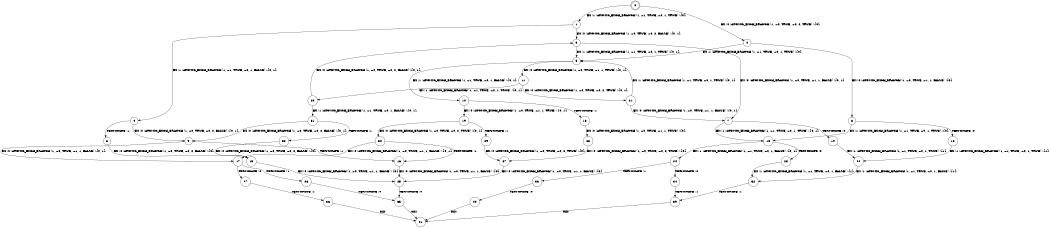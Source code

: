 digraph BCG {
size = "7, 10.5";
center = TRUE;
node [shape = circle];
0 [peripheries = 2];
0 -> 1 [label = "EX !1 !ATOMIC_EXCH_BRANCH (1, +1, TRUE, +0, 1, TRUE) !{0}"];
0 -> 2 [label = "EX !0 !ATOMIC_EXCH_BRANCH (1, +0, TRUE, +0, 2, TRUE) !{0}"];
1 -> 3 [label = "EX !0 !ATOMIC_EXCH_BRANCH (1, +0, TRUE, +0, 2, FALSE) !{0, 1}"];
1 -> 4 [label = "EX !1 !ATOMIC_EXCH_BRANCH (1, +1, TRUE, +0, 1, FALSE) !{0, 1}"];
2 -> 5 [label = "EX !1 !ATOMIC_EXCH_BRANCH (1, +1, TRUE, +0, 1, TRUE) !{0}"];
2 -> 6 [label = "EX !0 !ATOMIC_EXCH_BRANCH (1, +0, TRUE, +1, 1, FALSE) !{0}"];
3 -> 5 [label = "EX !1 !ATOMIC_EXCH_BRANCH (1, +1, TRUE, +0, 1, TRUE) !{0, 1}"];
3 -> 7 [label = "EX !0 !ATOMIC_EXCH_BRANCH (1, +0, TRUE, +1, 1, FALSE) !{0, 1}"];
4 -> 8 [label = "TERMINATE !1"];
4 -> 9 [label = "EX !0 !ATOMIC_EXCH_BRANCH (1, +0, TRUE, +0, 2, FALSE) !{0, 1}"];
5 -> 10 [label = "EX !1 !ATOMIC_EXCH_BRANCH (1, +1, TRUE, +0, 1, FALSE) !{0, 1}"];
5 -> 11 [label = "EX !0 !ATOMIC_EXCH_BRANCH (1, +0, TRUE, +1, 1, TRUE) !{0, 1}"];
6 -> 12 [label = "TERMINATE !0"];
6 -> 13 [label = "EX !1 !ATOMIC_EXCH_BRANCH (1, +1, TRUE, +0, 1, TRUE) !{0}"];
7 -> 14 [label = "TERMINATE !0"];
7 -> 13 [label = "EX !1 !ATOMIC_EXCH_BRANCH (1, +1, TRUE, +0, 1, TRUE) !{0, 1}"];
8 -> 15 [label = "EX !0 !ATOMIC_EXCH_BRANCH (1, +0, TRUE, +0, 2, FALSE) !{0}"];
9 -> 16 [label = "TERMINATE !1"];
9 -> 17 [label = "EX !0 !ATOMIC_EXCH_BRANCH (1, +0, TRUE, +1, 1, FALSE) !{0, 1}"];
10 -> 18 [label = "TERMINATE !1"];
10 -> 19 [label = "EX !0 !ATOMIC_EXCH_BRANCH (1, +0, TRUE, +1, 1, TRUE) !{0, 1}"];
11 -> 20 [label = "EX !1 !ATOMIC_EXCH_BRANCH (1, +1, TRUE, +0, 1, TRUE) !{0, 1}"];
11 -> 21 [label = "EX !0 !ATOMIC_EXCH_BRANCH (1, +0, TRUE, +0, 2, TRUE) !{0, 1}"];
12 -> 22 [label = "EX !1 !ATOMIC_EXCH_BRANCH (1, +1, TRUE, +0, 1, TRUE) !{1}"];
13 -> 23 [label = "TERMINATE !0"];
13 -> 24 [label = "EX !1 !ATOMIC_EXCH_BRANCH (1, +1, TRUE, +0, 1, FALSE) !{0, 1}"];
14 -> 22 [label = "EX !1 !ATOMIC_EXCH_BRANCH (1, +1, TRUE, +0, 1, TRUE) !{1}"];
15 -> 25 [label = "EX !0 !ATOMIC_EXCH_BRANCH (1, +0, TRUE, +1, 1, FALSE) !{0}"];
16 -> 25 [label = "EX !0 !ATOMIC_EXCH_BRANCH (1, +0, TRUE, +1, 1, FALSE) !{0}"];
17 -> 26 [label = "TERMINATE !1"];
17 -> 27 [label = "TERMINATE !0"];
18 -> 28 [label = "EX !0 !ATOMIC_EXCH_BRANCH (1, +0, TRUE, +1, 1, TRUE) !{0}"];
19 -> 29 [label = "TERMINATE !1"];
19 -> 30 [label = "EX !0 !ATOMIC_EXCH_BRANCH (1, +0, TRUE, +0, 2, TRUE) !{0, 1}"];
20 -> 31 [label = "EX !1 !ATOMIC_EXCH_BRANCH (1, +1, TRUE, +0, 1, FALSE) !{0, 1}"];
20 -> 3 [label = "EX !0 !ATOMIC_EXCH_BRANCH (1, +0, TRUE, +0, 2, FALSE) !{0, 1}"];
21 -> 5 [label = "EX !1 !ATOMIC_EXCH_BRANCH (1, +1, TRUE, +0, 1, TRUE) !{0, 1}"];
21 -> 7 [label = "EX !0 !ATOMIC_EXCH_BRANCH (1, +0, TRUE, +1, 1, FALSE) !{0, 1}"];
22 -> 32 [label = "EX !1 !ATOMIC_EXCH_BRANCH (1, +1, TRUE, +0, 1, FALSE) !{1}"];
23 -> 32 [label = "EX !1 !ATOMIC_EXCH_BRANCH (1, +1, TRUE, +0, 1, FALSE) !{1}"];
24 -> 33 [label = "TERMINATE !1"];
24 -> 34 [label = "TERMINATE !0"];
25 -> 35 [label = "TERMINATE !0"];
26 -> 35 [label = "TERMINATE !0"];
27 -> 36 [label = "TERMINATE !1"];
28 -> 37 [label = "EX !0 !ATOMIC_EXCH_BRANCH (1, +0, TRUE, +0, 2, TRUE) !{0}"];
29 -> 37 [label = "EX !0 !ATOMIC_EXCH_BRANCH (1, +0, TRUE, +0, 2, TRUE) !{0}"];
30 -> 16 [label = "TERMINATE !1"];
30 -> 17 [label = "EX !0 !ATOMIC_EXCH_BRANCH (1, +0, TRUE, +1, 1, FALSE) !{0, 1}"];
31 -> 38 [label = "TERMINATE !1"];
31 -> 9 [label = "EX !0 !ATOMIC_EXCH_BRANCH (1, +0, TRUE, +0, 2, FALSE) !{0, 1}"];
32 -> 39 [label = "TERMINATE !1"];
33 -> 40 [label = "TERMINATE !0"];
34 -> 39 [label = "TERMINATE !1"];
35 -> 41 [label = "exit"];
36 -> 41 [label = "exit"];
37 -> 25 [label = "EX !0 !ATOMIC_EXCH_BRANCH (1, +0, TRUE, +1, 1, FALSE) !{0}"];
38 -> 15 [label = "EX !0 !ATOMIC_EXCH_BRANCH (1, +0, TRUE, +0, 2, FALSE) !{0}"];
39 -> 41 [label = "exit"];
40 -> 41 [label = "exit"];
}
